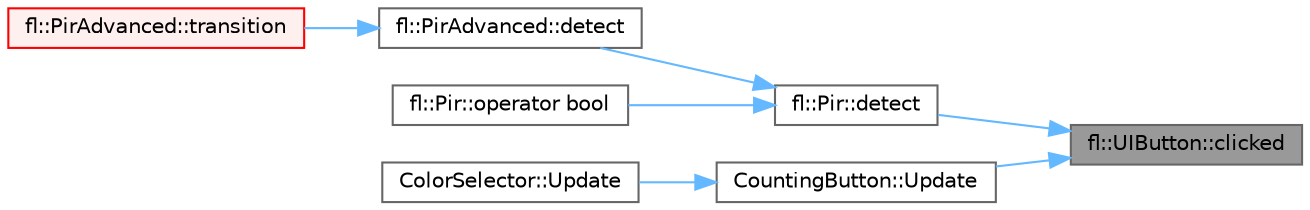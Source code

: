 digraph "fl::UIButton::clicked"
{
 // LATEX_PDF_SIZE
  bgcolor="transparent";
  edge [fontname=Helvetica,fontsize=10,labelfontname=Helvetica,labelfontsize=10];
  node [fontname=Helvetica,fontsize=10,shape=box,height=0.2,width=0.4];
  rankdir="RL";
  Node1 [id="Node000001",label="fl::UIButton::clicked",height=0.2,width=0.4,color="gray40", fillcolor="grey60", style="filled", fontcolor="black",tooltip=" "];
  Node1 -> Node2 [id="edge1_Node000001_Node000002",dir="back",color="steelblue1",style="solid",tooltip=" "];
  Node2 [id="Node000002",label="fl::Pir::detect",height=0.2,width=0.4,color="grey40", fillcolor="white", style="filled",URL="$db/db1/classfl_1_1_pir.html#a51c2e10c600bc91e58b2ef2bf803b4a2",tooltip=" "];
  Node2 -> Node3 [id="edge2_Node000002_Node000003",dir="back",color="steelblue1",style="solid",tooltip=" "];
  Node3 [id="Node000003",label="fl::PirAdvanced::detect",height=0.2,width=0.4,color="grey40", fillcolor="white", style="filled",URL="$d6/d4d/classfl_1_1_pir_advanced.html#aef122ef37ba5707909cd04d06a1d5c11",tooltip=" "];
  Node3 -> Node4 [id="edge3_Node000003_Node000004",dir="back",color="steelblue1",style="solid",tooltip=" "];
  Node4 [id="Node000004",label="fl::PirAdvanced::transition",height=0.2,width=0.4,color="red", fillcolor="#FFF0F0", style="filled",URL="$d6/d4d/classfl_1_1_pir_advanced.html#ab0e0d72fb81d80cfe9b66134ae96852d",tooltip=" "];
  Node2 -> Node6 [id="edge4_Node000002_Node000006",dir="back",color="steelblue1",style="solid",tooltip=" "];
  Node6 [id="Node000006",label="fl::Pir::operator bool",height=0.2,width=0.4,color="grey40", fillcolor="white", style="filled",URL="$db/db1/classfl_1_1_pir.html#a94a0146a1b1f322ef4bfbf4074e8100e",tooltip=" "];
  Node1 -> Node7 [id="edge5_Node000001_Node000007",dir="back",color="steelblue1",style="solid",tooltip=" "];
  Node7 [id="Node000007",label="CountingButton::Update",height=0.2,width=0.4,color="grey40", fillcolor="white", style="filled",URL="$d6/d58/class_counting_button.html#a28cf528b823336f8eba41a4c35f3fc2a",tooltip=" "];
  Node7 -> Node8 [id="edge6_Node000007_Node000008",dir="back",color="steelblue1",style="solid",tooltip=" "];
  Node8 [id="Node000008",label="ColorSelector::Update",height=0.2,width=0.4,color="grey40", fillcolor="white", style="filled",URL="$df/d79/class_color_selector.html#af8cda900547e2e2ac5c522eadd5ff826",tooltip=" "];
}
